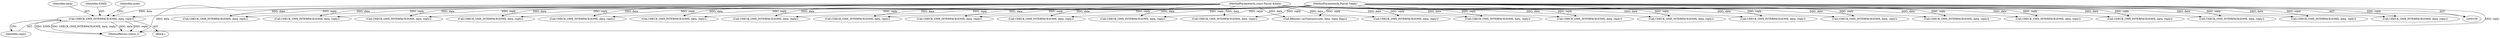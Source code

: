 digraph "0_Android_295c883fe3105b19bcd0f9e07d54c6b589fc5bff@pointer" {
"1000251" [label="(Call,CHECK_OMX_INTERFACE(IOMX, data, reply))"];
"1000111" [label="(MethodParameterIn,const Parcel &data)"];
"1000112" [label="(MethodParameterIn,Parcel *reply)"];
"1000918" [label="(Call,CHECK_OMX_INTERFACE(IOMX, data, reply))"];
"1000567" [label="(Call,CHECK_OMX_INTERFACE(IOMX, data, reply))"];
"1000250" [label="(Block,)"];
"1000112" [label="(MethodParameterIn,Parcel *reply)"];
"1001191" [label="(Call,CHECK_OMX_INTERFACE(IOMX, data, reply))"];
"1000686" [label="(Call,CHECK_OMX_INTERFACE(IOMX, data, reply))"];
"1000775" [label="(Call,CHECK_OMX_INTERFACE(IOMX, data, reply))"];
"1000939" [label="(Call,CHECK_OMX_INTERFACE(IOMX, data, reply))"];
"1000111" [label="(MethodParameterIn,const Parcel &data)"];
"1000980" [label="(Call,CHECK_OMX_INTERFACE(IOMX, data, reply))"];
"1001251" [label="(Call,CHECK_OMX_INTERFACE(IOMX, data, reply))"];
"1000832" [label="(Call,CHECK_OMX_INTERFACE(IOMX, data, reply))"];
"1001074" [label="(Call,CHECK_OMX_INTERFACE(IOMX, data, reply))"];
"1000733" [label="(Call,CHECK_OMX_INTERFACE(IOMX, data, reply))"];
"1000234" [label="(Call,CHECK_OMX_INTERFACE(IOMX, data, reply))"];
"1000120" [label="(Call,CHECK_OMX_INTERFACE(IOMX, data, reply))"];
"1001139" [label="(Call,CHECK_OMX_INTERFACE(IOMX, data, reply))"];
"1001220" [label="(Call,CHECK_OMX_INTERFACE(IOMX, data, reply))"];
"1000257" [label="(Identifier,node)"];
"1000251" [label="(Call,CHECK_OMX_INTERFACE(IOMX, data, reply))"];
"1000634" [label="(Call,CHECK_OMX_INTERFACE(IOMX, data, reply))"];
"1000284" [label="(Call,CHECK_OMX_INTERFACE(IOMX, data, reply))"];
"1000253" [label="(Identifier,data)"];
"1000600" [label="(Call,CHECK_OMX_INTERFACE(IOMX, data, reply))"];
"1001338" [label="(Call,BBinder::onTransact(code, data, reply, flags))"];
"1000538" [label="(Call,CHECK_OMX_INTERFACE(IOMX, data, reply))"];
"1001023" [label="(Call,CHECK_OMX_INTERFACE(IOMX, data, reply))"];
"1001302" [label="(Call,CHECK_OMX_INTERFACE(IOMX, data, reply))"];
"1000252" [label="(Identifier,IOMX)"];
"1000254" [label="(Identifier,reply)"];
"1000194" [label="(Call,CHECK_OMX_INTERFACE(IOMX, data, reply))"];
"1000144" [label="(Call,CHECK_OMX_INTERFACE(IOMX, data, reply))"];
"1000863" [label="(Call,CHECK_OMX_INTERFACE(IOMX, data, reply))"];
"1001343" [label="(MethodReturn,status_t)"];
"1000251" -> "1000250"  [label="AST: "];
"1000251" -> "1000254"  [label="CFG: "];
"1000252" -> "1000251"  [label="AST: "];
"1000253" -> "1000251"  [label="AST: "];
"1000254" -> "1000251"  [label="AST: "];
"1000257" -> "1000251"  [label="CFG: "];
"1000251" -> "1001343"  [label="DDG: CHECK_OMX_INTERFACE(IOMX, data, reply)"];
"1000251" -> "1001343"  [label="DDG: data"];
"1000251" -> "1001343"  [label="DDG: reply"];
"1000251" -> "1001343"  [label="DDG: IOMX"];
"1000111" -> "1000251"  [label="DDG: data"];
"1000112" -> "1000251"  [label="DDG: reply"];
"1000111" -> "1000109"  [label="AST: "];
"1000111" -> "1001343"  [label="DDG: data"];
"1000111" -> "1000120"  [label="DDG: data"];
"1000111" -> "1000144"  [label="DDG: data"];
"1000111" -> "1000194"  [label="DDG: data"];
"1000111" -> "1000234"  [label="DDG: data"];
"1000111" -> "1000284"  [label="DDG: data"];
"1000111" -> "1000538"  [label="DDG: data"];
"1000111" -> "1000567"  [label="DDG: data"];
"1000111" -> "1000600"  [label="DDG: data"];
"1000111" -> "1000634"  [label="DDG: data"];
"1000111" -> "1000686"  [label="DDG: data"];
"1000111" -> "1000733"  [label="DDG: data"];
"1000111" -> "1000775"  [label="DDG: data"];
"1000111" -> "1000832"  [label="DDG: data"];
"1000111" -> "1000863"  [label="DDG: data"];
"1000111" -> "1000918"  [label="DDG: data"];
"1000111" -> "1000939"  [label="DDG: data"];
"1000111" -> "1000980"  [label="DDG: data"];
"1000111" -> "1001023"  [label="DDG: data"];
"1000111" -> "1001074"  [label="DDG: data"];
"1000111" -> "1001139"  [label="DDG: data"];
"1000111" -> "1001191"  [label="DDG: data"];
"1000111" -> "1001220"  [label="DDG: data"];
"1000111" -> "1001251"  [label="DDG: data"];
"1000111" -> "1001302"  [label="DDG: data"];
"1000111" -> "1001338"  [label="DDG: data"];
"1000112" -> "1000109"  [label="AST: "];
"1000112" -> "1001343"  [label="DDG: reply"];
"1000112" -> "1000120"  [label="DDG: reply"];
"1000112" -> "1000144"  [label="DDG: reply"];
"1000112" -> "1000194"  [label="DDG: reply"];
"1000112" -> "1000234"  [label="DDG: reply"];
"1000112" -> "1000284"  [label="DDG: reply"];
"1000112" -> "1000538"  [label="DDG: reply"];
"1000112" -> "1000567"  [label="DDG: reply"];
"1000112" -> "1000600"  [label="DDG: reply"];
"1000112" -> "1000634"  [label="DDG: reply"];
"1000112" -> "1000686"  [label="DDG: reply"];
"1000112" -> "1000733"  [label="DDG: reply"];
"1000112" -> "1000775"  [label="DDG: reply"];
"1000112" -> "1000832"  [label="DDG: reply"];
"1000112" -> "1000863"  [label="DDG: reply"];
"1000112" -> "1000918"  [label="DDG: reply"];
"1000112" -> "1000939"  [label="DDG: reply"];
"1000112" -> "1000980"  [label="DDG: reply"];
"1000112" -> "1001023"  [label="DDG: reply"];
"1000112" -> "1001074"  [label="DDG: reply"];
"1000112" -> "1001139"  [label="DDG: reply"];
"1000112" -> "1001191"  [label="DDG: reply"];
"1000112" -> "1001220"  [label="DDG: reply"];
"1000112" -> "1001251"  [label="DDG: reply"];
"1000112" -> "1001302"  [label="DDG: reply"];
"1000112" -> "1001338"  [label="DDG: reply"];
}
